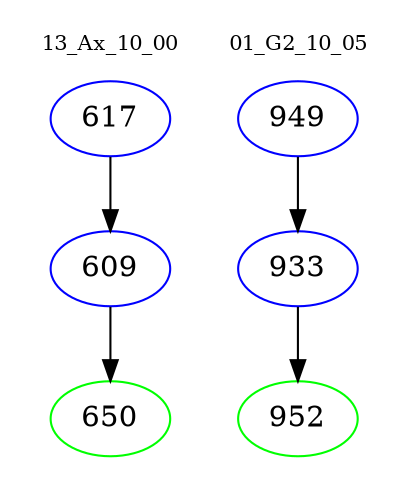 digraph{
subgraph cluster_0 {
color = white
label = "13_Ax_10_00";
fontsize=10;
T0_617 [label="617", color="blue"]
T0_617 -> T0_609 [color="black"]
T0_609 [label="609", color="blue"]
T0_609 -> T0_650 [color="black"]
T0_650 [label="650", color="green"]
}
subgraph cluster_1 {
color = white
label = "01_G2_10_05";
fontsize=10;
T1_949 [label="949", color="blue"]
T1_949 -> T1_933 [color="black"]
T1_933 [label="933", color="blue"]
T1_933 -> T1_952 [color="black"]
T1_952 [label="952", color="green"]
}
}
